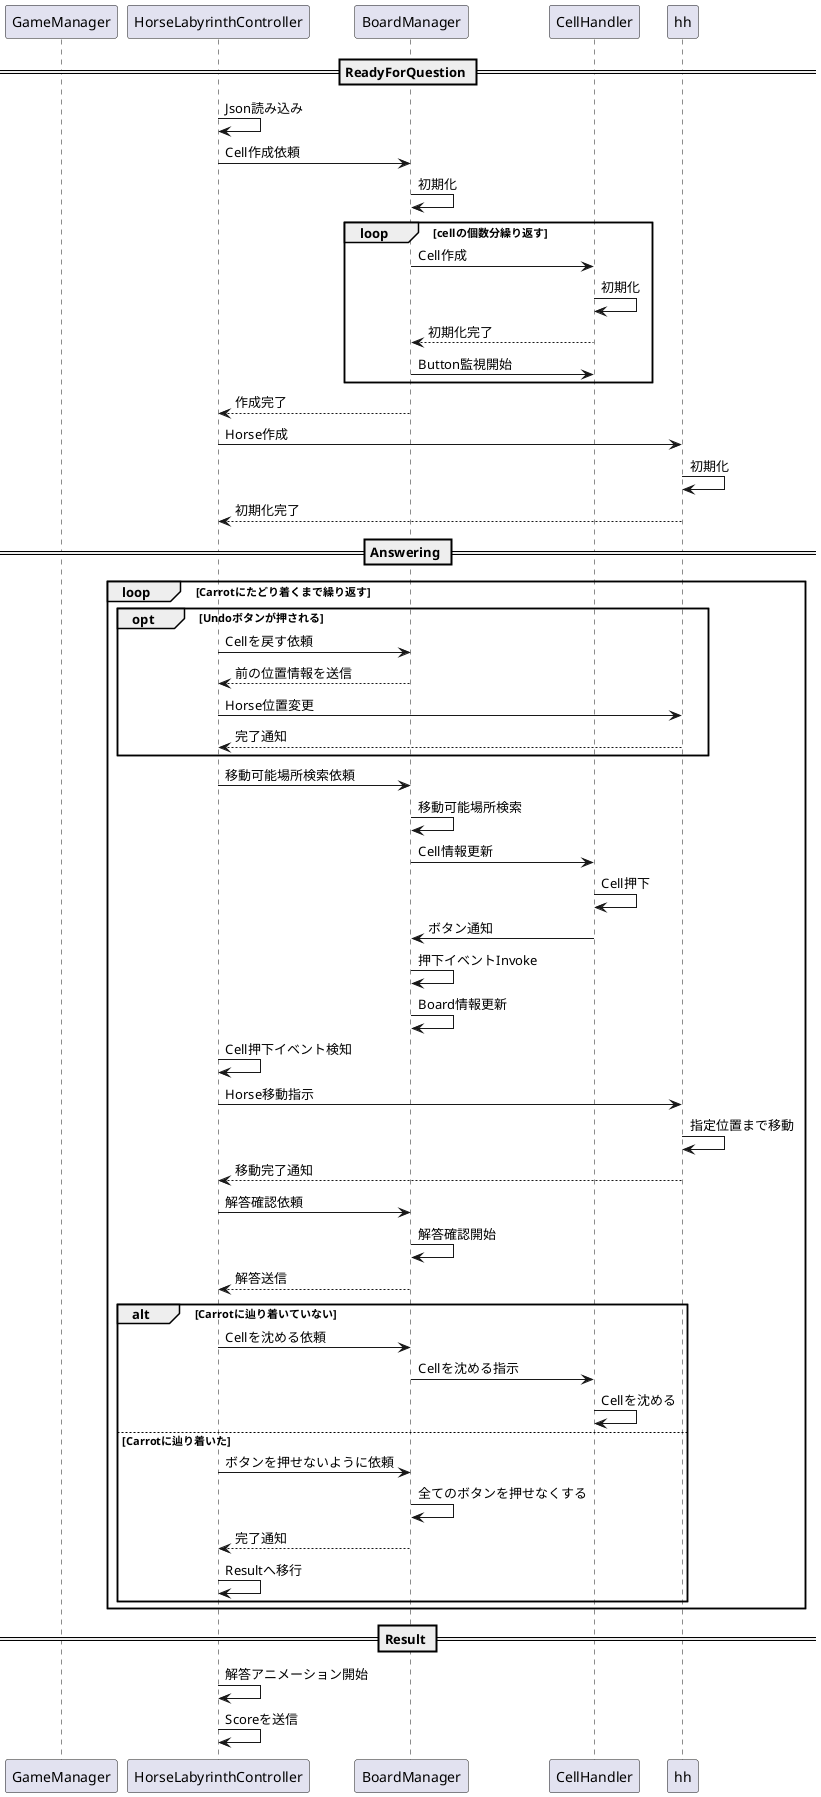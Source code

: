 @startuml SequenceDiagram

participant GameManager as gm
participant HorseLabyrinthController as hc
participant BoardManager as bm
participant CellHandler as ch

== ReadyForQuestion ==

hc -> hc : Json読み込み
hc -> bm : Cell作成依頼
bm -> bm : 初期化

loop cellの個数分繰り返す
bm -> ch : Cell作成
ch -> ch : 初期化
ch --> bm : 初期化完了
bm -> ch : Button監視開始
end

bm --> hc : 作成完了
hc -> hh : Horse作成
hh -> hh : 初期化
hh --> hc : 初期化完了

== Answering ==
loop Carrotにたどり着くまで繰り返す

opt Undoボタンが押される
hc -> bm : Cellを戻す依頼
bm --> hc : 前の位置情報を送信
hc -> hh : Horse位置変更
hh --> hc : 完了通知
end

hc -> bm : 移動可能場所検索依頼
bm -> bm : 移動可能場所検索
bm -> ch : Cell情報更新

ch -> ch : Cell押下
ch -> bm : ボタン通知
bm -> bm : 押下イベントInvoke
bm -> bm : Board情報更新

hc -> hc : Cell押下イベント検知
hc -> hh : Horse移動指示
hh -> hh : 指定位置まで移動
hh --> hc : 移動完了通知

hc -> bm : 解答確認依頼
bm -> bm : 解答確認開始
bm --> hc : 解答送信

alt Carrotに辿り着いていない
hc -> bm : Cellを沈める依頼
bm -> ch : Cellを沈める指示
ch -> ch : Cellを沈める

else Carrotに辿り着いた
hc -> bm : ボタンを押せないように依頼
bm -> bm : 全てのボタンを押せなくする
bm --> hc : 完了通知
hc -> hc : Resultへ移行
end

end

== Result ==
hc -> hc : 解答アニメーション開始
hc -> hc : Scoreを送信

@enduml